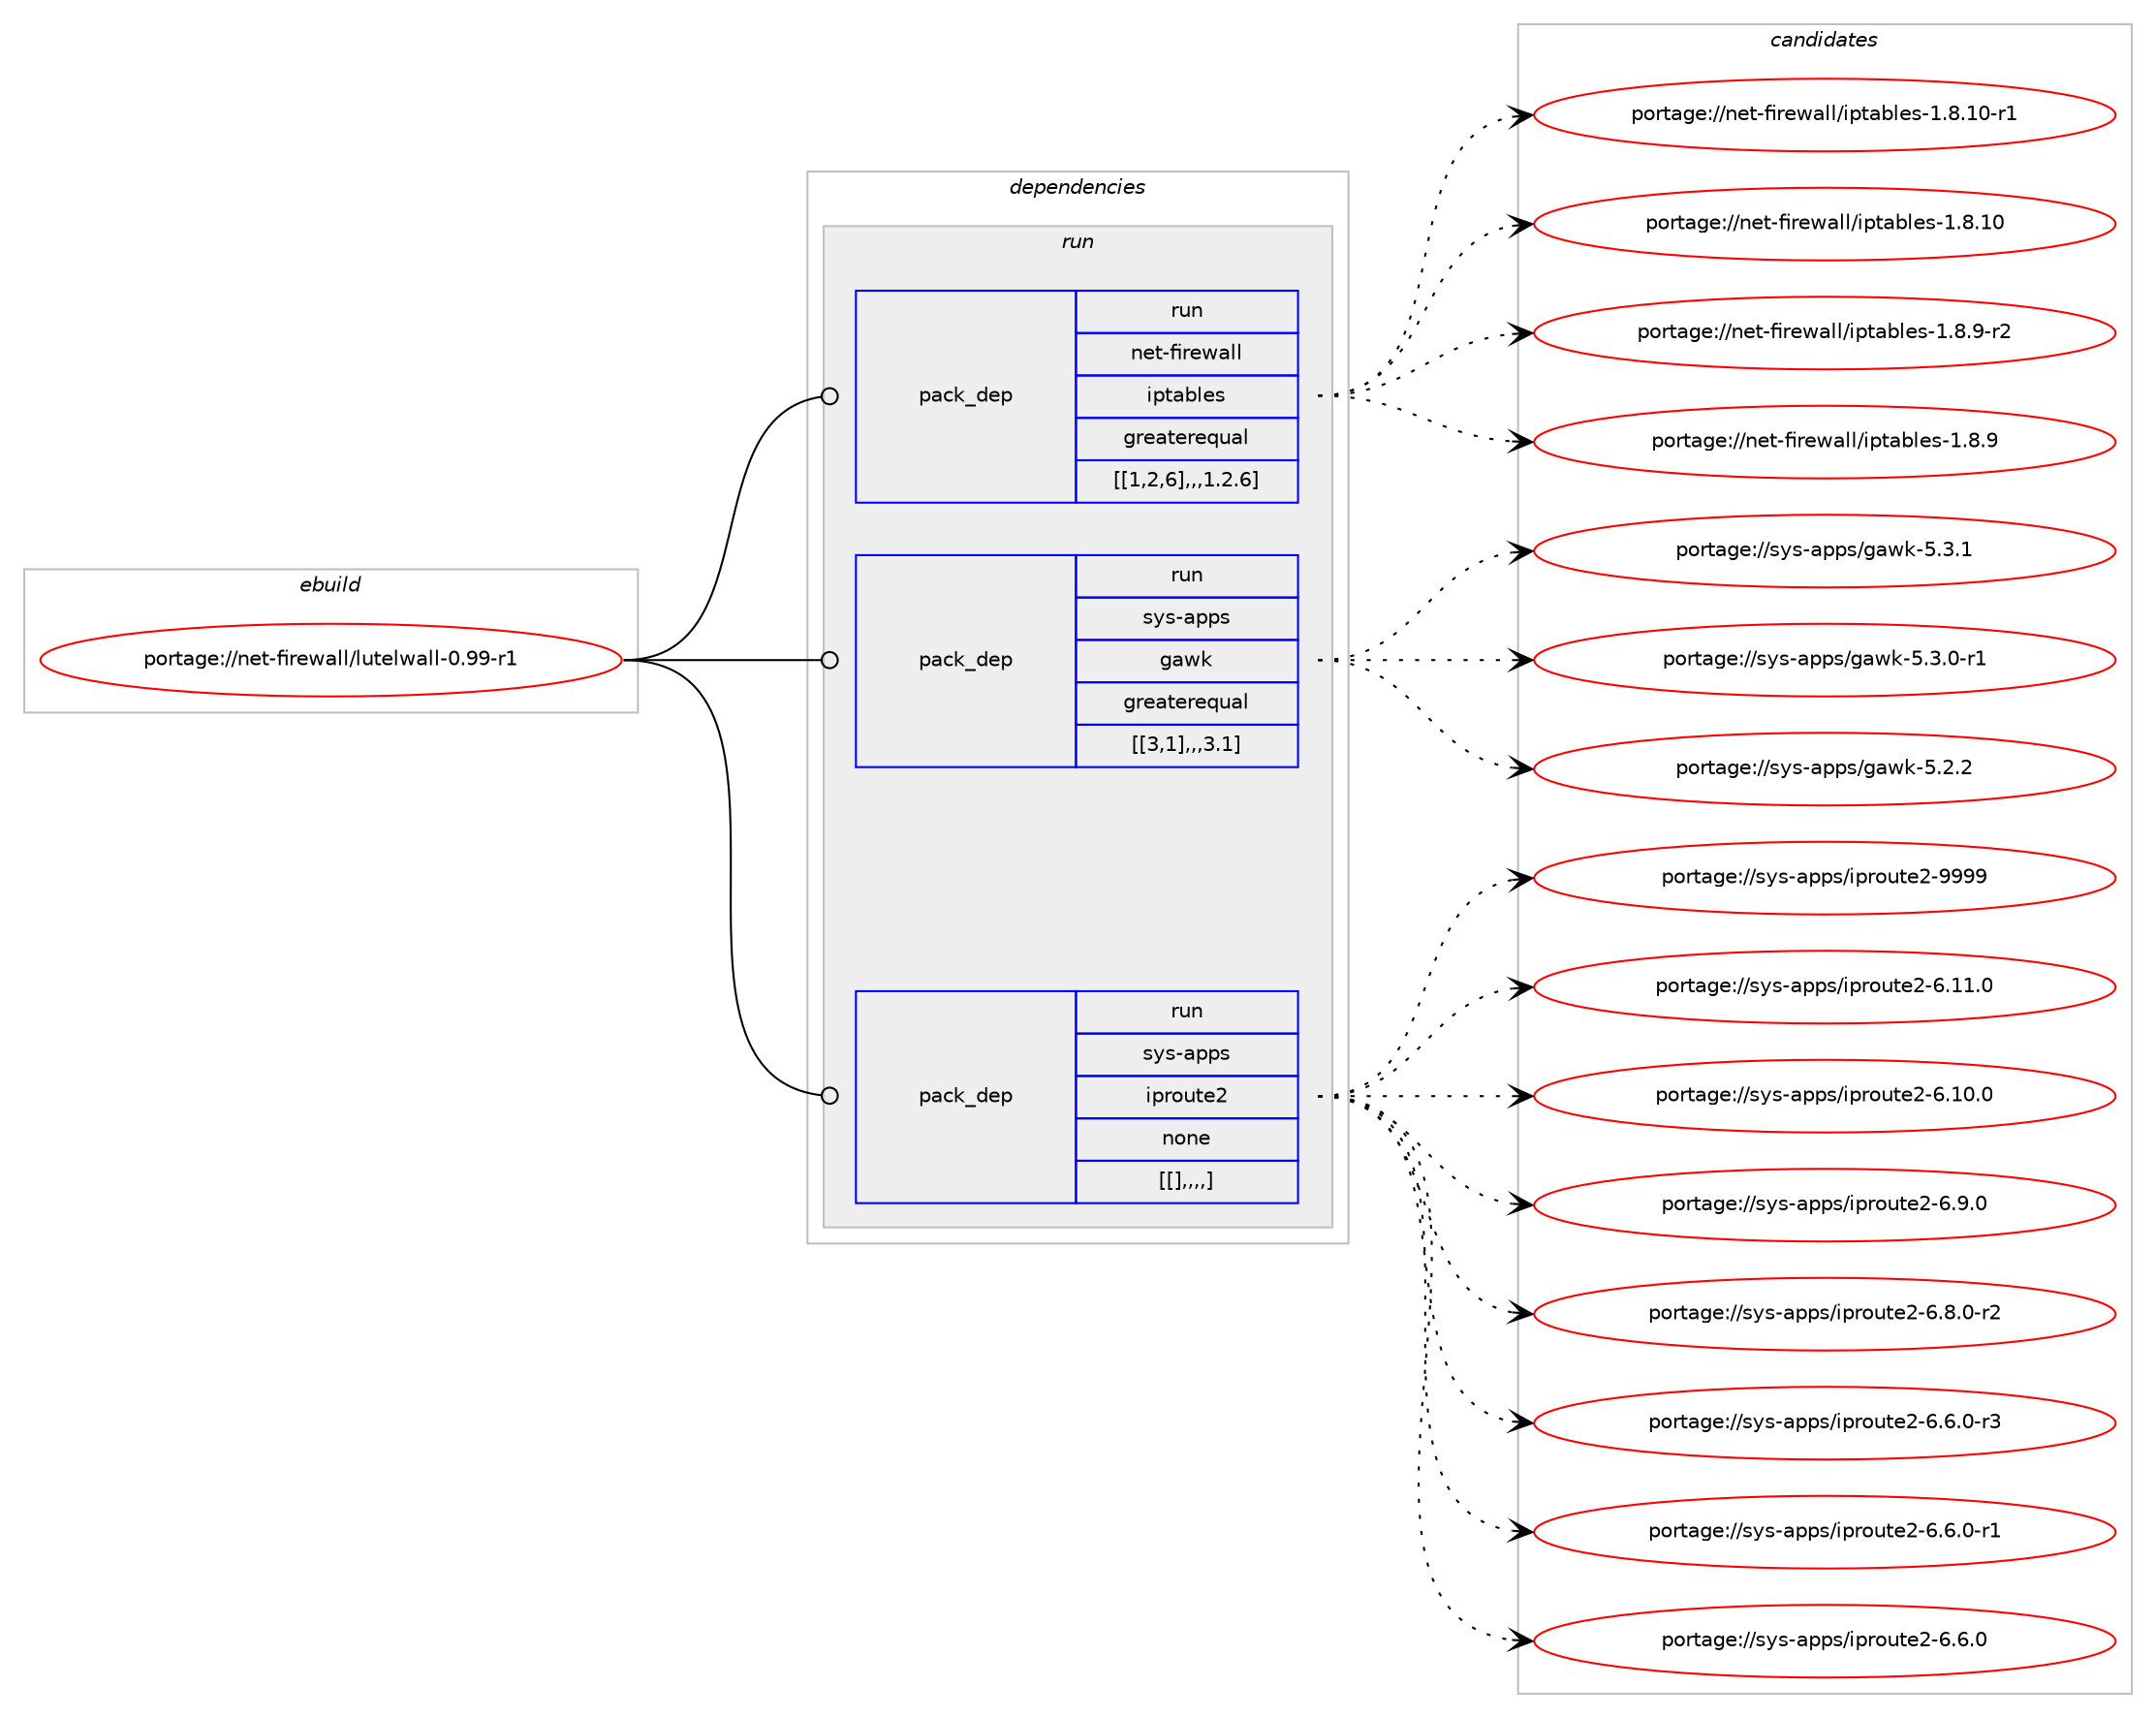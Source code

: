 digraph prolog {

# *************
# Graph options
# *************

newrank=true;
concentrate=true;
compound=true;
graph [rankdir=LR,fontname=Helvetica,fontsize=10,ranksep=1.5];#, ranksep=2.5, nodesep=0.2];
edge  [arrowhead=vee];
node  [fontname=Helvetica,fontsize=10];

# **********
# The ebuild
# **********

subgraph cluster_leftcol {
color=gray;
label=<<i>ebuild</i>>;
id [label="portage://net-firewall/lutelwall-0.99-r1", color=red, width=4, href="../net-firewall/lutelwall-0.99-r1.svg"];
}

# ****************
# The dependencies
# ****************

subgraph cluster_midcol {
color=gray;
label=<<i>dependencies</i>>;
subgraph cluster_compile {
fillcolor="#eeeeee";
style=filled;
label=<<i>compile</i>>;
}
subgraph cluster_compileandrun {
fillcolor="#eeeeee";
style=filled;
label=<<i>compile and run</i>>;
}
subgraph cluster_run {
fillcolor="#eeeeee";
style=filled;
label=<<i>run</i>>;
subgraph pack261729 {
dependency358695 [label=<<TABLE BORDER="0" CELLBORDER="1" CELLSPACING="0" CELLPADDING="4" WIDTH="220"><TR><TD ROWSPAN="6" CELLPADDING="30">pack_dep</TD></TR><TR><TD WIDTH="110">run</TD></TR><TR><TD>net-firewall</TD></TR><TR><TD>iptables</TD></TR><TR><TD>greaterequal</TD></TR><TR><TD>[[1,2,6],,,1.2.6]</TD></TR></TABLE>>, shape=none, color=blue];
}
id:e -> dependency358695:w [weight=20,style="solid",arrowhead="odot"];
subgraph pack261730 {
dependency358696 [label=<<TABLE BORDER="0" CELLBORDER="1" CELLSPACING="0" CELLPADDING="4" WIDTH="220"><TR><TD ROWSPAN="6" CELLPADDING="30">pack_dep</TD></TR><TR><TD WIDTH="110">run</TD></TR><TR><TD>sys-apps</TD></TR><TR><TD>gawk</TD></TR><TR><TD>greaterequal</TD></TR><TR><TD>[[3,1],,,3.1]</TD></TR></TABLE>>, shape=none, color=blue];
}
id:e -> dependency358696:w [weight=20,style="solid",arrowhead="odot"];
subgraph pack261731 {
dependency358697 [label=<<TABLE BORDER="0" CELLBORDER="1" CELLSPACING="0" CELLPADDING="4" WIDTH="220"><TR><TD ROWSPAN="6" CELLPADDING="30">pack_dep</TD></TR><TR><TD WIDTH="110">run</TD></TR><TR><TD>sys-apps</TD></TR><TR><TD>iproute2</TD></TR><TR><TD>none</TD></TR><TR><TD>[[],,,,]</TD></TR></TABLE>>, shape=none, color=blue];
}
id:e -> dependency358697:w [weight=20,style="solid",arrowhead="odot"];
}
}

# **************
# The candidates
# **************

subgraph cluster_choices {
rank=same;
color=gray;
label=<<i>candidates</i>>;

subgraph choice261729 {
color=black;
nodesep=1;
choice1101011164510210511410111997108108471051121169798108101115454946564649484511449 [label="portage://net-firewall/iptables-1.8.10-r1", color=red, width=4,href="../net-firewall/iptables-1.8.10-r1.svg"];
choice110101116451021051141011199710810847105112116979810810111545494656464948 [label="portage://net-firewall/iptables-1.8.10", color=red, width=4,href="../net-firewall/iptables-1.8.10.svg"];
choice11010111645102105114101119971081084710511211697981081011154549465646574511450 [label="portage://net-firewall/iptables-1.8.9-r2", color=red, width=4,href="../net-firewall/iptables-1.8.9-r2.svg"];
choice1101011164510210511410111997108108471051121169798108101115454946564657 [label="portage://net-firewall/iptables-1.8.9", color=red, width=4,href="../net-firewall/iptables-1.8.9.svg"];
dependency358695:e -> choice1101011164510210511410111997108108471051121169798108101115454946564649484511449:w [style=dotted,weight="100"];
dependency358695:e -> choice110101116451021051141011199710810847105112116979810810111545494656464948:w [style=dotted,weight="100"];
dependency358695:e -> choice11010111645102105114101119971081084710511211697981081011154549465646574511450:w [style=dotted,weight="100"];
dependency358695:e -> choice1101011164510210511410111997108108471051121169798108101115454946564657:w [style=dotted,weight="100"];
}
subgraph choice261730 {
color=black;
nodesep=1;
choice11512111545971121121154710397119107455346514649 [label="portage://sys-apps/gawk-5.3.1", color=red, width=4,href="../sys-apps/gawk-5.3.1.svg"];
choice115121115459711211211547103971191074553465146484511449 [label="portage://sys-apps/gawk-5.3.0-r1", color=red, width=4,href="../sys-apps/gawk-5.3.0-r1.svg"];
choice11512111545971121121154710397119107455346504650 [label="portage://sys-apps/gawk-5.2.2", color=red, width=4,href="../sys-apps/gawk-5.2.2.svg"];
dependency358696:e -> choice11512111545971121121154710397119107455346514649:w [style=dotted,weight="100"];
dependency358696:e -> choice115121115459711211211547103971191074553465146484511449:w [style=dotted,weight="100"];
dependency358696:e -> choice11512111545971121121154710397119107455346504650:w [style=dotted,weight="100"];
}
subgraph choice261731 {
color=black;
nodesep=1;
choice115121115459711211211547105112114111117116101504557575757 [label="portage://sys-apps/iproute2-9999", color=red, width=4,href="../sys-apps/iproute2-9999.svg"];
choice1151211154597112112115471051121141111171161015045544649494648 [label="portage://sys-apps/iproute2-6.11.0", color=red, width=4,href="../sys-apps/iproute2-6.11.0.svg"];
choice1151211154597112112115471051121141111171161015045544649484648 [label="portage://sys-apps/iproute2-6.10.0", color=red, width=4,href="../sys-apps/iproute2-6.10.0.svg"];
choice11512111545971121121154710511211411111711610150455446574648 [label="portage://sys-apps/iproute2-6.9.0", color=red, width=4,href="../sys-apps/iproute2-6.9.0.svg"];
choice115121115459711211211547105112114111117116101504554465646484511450 [label="portage://sys-apps/iproute2-6.8.0-r2", color=red, width=4,href="../sys-apps/iproute2-6.8.0-r2.svg"];
choice115121115459711211211547105112114111117116101504554465446484511451 [label="portage://sys-apps/iproute2-6.6.0-r3", color=red, width=4,href="../sys-apps/iproute2-6.6.0-r3.svg"];
choice115121115459711211211547105112114111117116101504554465446484511449 [label="portage://sys-apps/iproute2-6.6.0-r1", color=red, width=4,href="../sys-apps/iproute2-6.6.0-r1.svg"];
choice11512111545971121121154710511211411111711610150455446544648 [label="portage://sys-apps/iproute2-6.6.0", color=red, width=4,href="../sys-apps/iproute2-6.6.0.svg"];
dependency358697:e -> choice115121115459711211211547105112114111117116101504557575757:w [style=dotted,weight="100"];
dependency358697:e -> choice1151211154597112112115471051121141111171161015045544649494648:w [style=dotted,weight="100"];
dependency358697:e -> choice1151211154597112112115471051121141111171161015045544649484648:w [style=dotted,weight="100"];
dependency358697:e -> choice11512111545971121121154710511211411111711610150455446574648:w [style=dotted,weight="100"];
dependency358697:e -> choice115121115459711211211547105112114111117116101504554465646484511450:w [style=dotted,weight="100"];
dependency358697:e -> choice115121115459711211211547105112114111117116101504554465446484511451:w [style=dotted,weight="100"];
dependency358697:e -> choice115121115459711211211547105112114111117116101504554465446484511449:w [style=dotted,weight="100"];
dependency358697:e -> choice11512111545971121121154710511211411111711610150455446544648:w [style=dotted,weight="100"];
}
}

}
